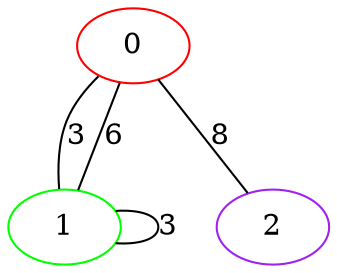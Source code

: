 graph "" {
0 [color=red, weight=1];
1 [color=green, weight=2];
2 [color=purple, weight=4];
0 -- 1  [key=0, label=3];
0 -- 1  [key=1, label=6];
0 -- 2  [key=0, label=8];
1 -- 1  [key=0, label=3];
}
